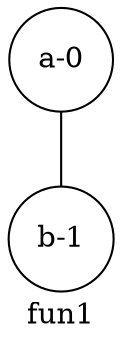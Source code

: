 graph fun1{
label =fun1
a[label="a-0", shape=circle, style=filled, fillcolor=White]
b[label="b-1", shape=circle, style=filled, fillcolor=White]
a--b
}

